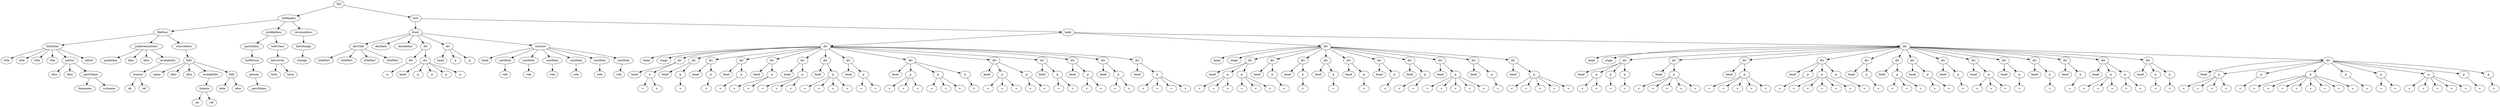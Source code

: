 digraph Tree {
	"t0" [label = "TEI"];
	"t1" [label = "teiHeader"];
	"t2" [label = "fileDesc"];
	"t3" [label = "titleStmt"];
	"t4" [label = "title"];
	"t5" [label = "title"];
	"t6" [label = "title"];
	"t7" [label = "title"];
	"t8" [label = "author"];
	"t9" [label = "idno"];
	"t10" [label = "idno"];
	"t11" [label = "persName"];
	"t12" [label = "forename"];
	"t13" [label = "surname"];
	"t14" [label = "editor"];
	"t15" [label = "publicationStmt"];
	"t16" [label = "publisher"];
	"t17" [label = "idno"];
	"t18" [label = "idno"];
	"t19" [label = "availability"];
	"t20" [label = "licence"];
	"t21" [label = "ab"];
	"t22" [label = "ref"];
	"t23" [label = "sourceDesc"];
	"t24" [label = "bibl"];
	"t25" [label = "name"];
	"t26" [label = "idno"];
	"t27" [label = "idno"];
	"t28" [label = "availability"];
	"t29" [label = "licence"];
	"t30" [label = "ab"];
	"t31" [label = "ref"];
	"t32" [label = "bibl"];
	"t33" [label = "date"];
	"t34" [label = "idno"];
	"t35" [label = "profileDesc"];
	"t36" [label = "particDesc"];
	"t37" [label = "listPerson"];
	"t38" [label = "person"];
	"t39" [label = "persName"];
	"t40" [label = "textClass"];
	"t41" [label = "keywords"];
	"t42" [label = "term"];
	"t43" [label = "term"];
	"t44" [label = "revisionDesc"];
	"t45" [label = "listChange"];
	"t46" [label = "change"];
	"t47" [label = "text"];
	"t48" [label = "front"];
	"t49" [label = "docTitle"];
	"t50" [label = "titlePart"];
	"t51" [label = "titlePart"];
	"t52" [label = "titlePart"];
	"t53" [label = "titlePart"];
	"t54" [label = "docDate"];
	"t55" [label = "docAuthor"];
	"t56" [label = "div"];
	"t57" [label = "div"];
	"t58" [label = "p"];
	"t59" [label = "div"];
	"t60" [label = "head"];
	"t61" [label = "p"];
	"t62" [label = "p"];
	"t63" [label = "p"];
	"t64" [label = "p"];
	"t65" [label = "div"];
	"t66" [label = "head"];
	"t67" [label = "p"];
	"t68" [label = "p"];
	"t69" [label = "castList"];
	"t70" [label = "head"];
	"t71" [label = "castItem"];
	"t72" [label = "role"];
	"t73" [label = "castItem"];
	"t74" [label = "role"];
	"t75" [label = "castItem"];
	"t76" [label = "role"];
	"t77" [label = "castItem"];
	"t78" [label = "role"];
	"t79" [label = "castItem"];
	"t80" [label = "role"];
	"t81" [label = "castItem"];
	"t82" [label = "role"];
	"t83" [label = "body"];
	"t84" [label = "div"];
	"t85" [label = "head"];
	"t86" [label = "stage"];
	"t87" [label = "div"];
	"t88" [label = "head"];
	"t89" [label = "p"];
	"t90" [label = "s"];
	"t91" [label = "s"];
	"t92" [label = "div"];
	"t93" [label = "head"];
	"t94" [label = "p"];
	"t95" [label = "s"];
	"t96" [label = "div"];
	"t97" [label = "head"];
	"t98" [label = "p"];
	"t99" [label = "s"];
	"t100" [label = "div"];
	"t101" [label = "head"];
	"t102" [label = "p"];
	"t103" [label = "s"];
	"t104" [label = "div"];
	"t105" [label = "head"];
	"t106" [label = "p"];
	"t107" [label = "s"];
	"t108" [label = "s"];
	"t109" [label = "div"];
	"t110" [label = "head"];
	"t111" [label = "p"];
	"t112" [label = "s"];
	"t113" [label = "s"];
	"t114" [label = "s"];
	"t115" [label = "div"];
	"t116" [label = "head"];
	"t117" [label = "p"];
	"t118" [label = "s"];
	"t119" [label = "s"];
	"t120" [label = "s"];
	"t121" [label = "s"];
	"t122" [label = "div"];
	"t123" [label = "head"];
	"t124" [label = "p"];
	"t125" [label = "s"];
	"t126" [label = "s"];
	"t127" [label = "div"];
	"t128" [label = "head"];
	"t129" [label = "p"];
	"t130" [label = "s"];
	"t131" [label = "s"];
	"t132" [label = "s"];
	"t133" [label = "p"];
	"t134" [label = "s"];
	"t135" [label = "s"];
	"t136" [label = "s"];
	"t137" [label = "p"];
	"t138" [label = "s"];
	"t139" [label = "div"];
	"t140" [label = "head"];
	"t141" [label = "p"];
	"t142" [label = "s"];
	"t143" [label = "s"];
	"t144" [label = "s"];
	"t145" [label = "p"];
	"t146" [label = "s"];
	"t147" [label = "s"];
	"t148" [label = "div"];
	"t149" [label = "head"];
	"t150" [label = "p"];
	"t151" [label = "s"];
	"t152" [label = "s"];
	"t153" [label = "div"];
	"t154" [label = "head"];
	"t155" [label = "p"];
	"t156" [label = "s"];
	"t157" [label = "s"];
	"t158" [label = "div"];
	"t159" [label = "head"];
	"t160" [label = "p"];
	"t161" [label = "s"];
	"t162" [label = "s"];
	"t163" [label = "div"];
	"t164" [label = "head"];
	"t165" [label = "p"];
	"t166" [label = "s"];
	"t167" [label = "s"];
	"t168" [label = "s"];
	"t169" [label = "s"];
	"t170" [label = "div"];
	"t171" [label = "head"];
	"t172" [label = "stage"];
	"t173" [label = "div"];
	"t174" [label = "head"];
	"t175" [label = "p"];
	"t176" [label = "s"];
	"t177" [label = "s"];
	"t178" [label = "s"];
	"t179" [label = "p"];
	"t180" [label = "s"];
	"t181" [label = "s"];
	"t182" [label = "s"];
	"t183" [label = "div"];
	"t184" [label = "head"];
	"t185" [label = "p"];
	"t186" [label = "s"];
	"t187" [label = "div"];
	"t188" [label = "head"];
	"t189" [label = "p"];
	"t190" [label = "s"];
	"t191" [label = "div"];
	"t192" [label = "head"];
	"t193" [label = "p"];
	"t194" [label = "s"];
	"t195" [label = "div"];
	"t196" [label = "head"];
	"t197" [label = "p"];
	"t198" [label = "s"];
	"t199" [label = "div"];
	"t200" [label = "head"];
	"t201" [label = "p"];
	"t202" [label = "s"];
	"t203" [label = "div"];
	"t204" [label = "head"];
	"t205" [label = "p"];
	"t206" [label = "s"];
	"t207" [label = "s"];
	"t208" [label = "div"];
	"t209" [label = "head"];
	"t210" [label = "p"];
	"t211" [label = "s"];
	"t212" [label = "s"];
	"t213" [label = "s"];
	"t214" [label = "s"];
	"t215" [label = "s"];
	"t216" [label = "div"];
	"t217" [label = "head"];
	"t218" [label = "p"];
	"t219" [label = "s"];
	"t220" [label = "div"];
	"t221" [label = "head"];
	"t222" [label = "p"];
	"t223" [label = "s"];
	"t224" [label = "s"];
	"t225" [label = "s"];
	"t226" [label = "s"];
	"t227" [label = "s"];
	"t228" [label = "div"];
	"t229" [label = "head"];
	"t230" [label = "stage"];
	"t231" [label = "div"];
	"t232" [label = "head"];
	"t233" [label = "p"];
	"t234" [label = "s"];
	"t235" [label = "s"];
	"t236" [label = "p"];
	"t237" [label = "s"];
	"t238" [label = "p"];
	"t239" [label = "s"];
	"t240" [label = "div"];
	"t241" [label = "head"];
	"t242" [label = "p"];
	"t243" [label = "s"];
	"t244" [label = "s"];
	"t245" [label = "s"];
	"t246" [label = "s"];
	"t247" [label = "s"];
	"t248" [label = "div"];
	"t249" [label = "head"];
	"t250" [label = "p"];
	"t251" [label = "s"];
	"t252" [label = "s"];
	"t253" [label = "s"];
	"t254" [label = "s"];
	"t255" [label = "s"];
	"t256" [label = "div"];
	"t257" [label = "head"];
	"t258" [label = "p"];
	"t259" [label = "s"];
	"t260" [label = "p"];
	"t261" [label = "s"];
	"t262" [label = "s"];
	"t263" [label = "s"];
	"t264" [label = "s"];
	"t265" [label = "s"];
	"t266" [label = "p"];
	"t267" [label = "s"];
	"t268" [label = "div"];
	"t269" [label = "head"];
	"t270" [label = "p"];
	"t271" [label = "s"];
	"t272" [label = "div"];
	"t273" [label = "head"];
	"t274" [label = "p"];
	"t275" [label = "s"];
	"t276" [label = "s"];
	"t277" [label = "s"];
	"t278" [label = "div"];
	"t279" [label = "head"];
	"t280" [label = "p"];
	"t281" [label = "s"];
	"t282" [label = "s"];
	"t283" [label = "div"];
	"t284" [label = "head"];
	"t285" [label = "p"];
	"t286" [label = "s"];
	"t287" [label = "div"];
	"t288" [label = "head"];
	"t289" [label = "p"];
	"t290" [label = "s"];
	"t291" [label = "s"];
	"t292" [label = "s"];
	"t293" [label = "div"];
	"t294" [label = "head"];
	"t295" [label = "p"];
	"t296" [label = "s"];
	"t297" [label = "div"];
	"t298" [label = "head"];
	"t299" [label = "p"];
	"t300" [label = "s"];
	"t301" [label = "div"];
	"t302" [label = "head"];
	"t303" [label = "p"];
	"t304" [label = "s"];
	"t305" [label = "div"];
	"t306" [label = "head"];
	"t307" [label = "p"];
	"t308" [label = "s"];
	"t309" [label = "s"];
	"t310" [label = "s"];
	"t311" [label = "p"];
	"t312" [label = "s"];
	"t313" [label = "s"];
	"t314" [label = "div"];
	"t315" [label = "head"];
	"t316" [label = "p"];
	"t317" [label = "s"];
	"t318" [label = "p"];
	"t319" [label = "s"];
	"t320" [label = "div"];
	"t321" [label = "head"];
	"t322" [label = "p"];
	"t323" [label = "s"];
	"t324" [label = "s"];
	"t325" [label = "s"];
	"t326" [label = "s"];
	"t327" [label = "p"];
	"t328" [label = "s"];
	"t329" [label = "p"];
	"t330" [label = "s"];
	"t331" [label = "s"];
	"t332" [label = "s"];
	"t333" [label = "s"];
	"t334" [label = "s"];
	"t335" [label = "s"];
	"t336" [label = "s"];
	"t337" [label = "s"];
	"t338" [label = "p"];
	"t339" [label = "s"];
	"t340" [label = "p"];
	"t341" [label = "s"];
	"t342" [label = "s"];
	"t343" [label = "p"];
	"t344" [label = "s"];
	"t345" [label = "s"];
	"t346" [label = "s"];
	"t347" [label = "s"];
	"t348" [label = "s"];
	"t349" [label = "p"];
	"t350" [label = "s"];
	"t351" [label = "p"];
	"t352" [label = "s"];
	"t0" -> "t1";
	"t1" -> "t2";
	"t2" -> "t3";
	"t3" -> "t4";
	"t3" -> "t5";
	"t3" -> "t6";
	"t3" -> "t7";
	"t3" -> "t8";
	"t8" -> "t9";
	"t8" -> "t10";
	"t8" -> "t11";
	"t11" -> "t12";
	"t11" -> "t13";
	"t3" -> "t14";
	"t2" -> "t15";
	"t15" -> "t16";
	"t15" -> "t17";
	"t15" -> "t18";
	"t15" -> "t19";
	"t19" -> "t20";
	"t20" -> "t21";
	"t20" -> "t22";
	"t2" -> "t23";
	"t23" -> "t24";
	"t24" -> "t25";
	"t24" -> "t26";
	"t24" -> "t27";
	"t24" -> "t28";
	"t28" -> "t29";
	"t29" -> "t30";
	"t29" -> "t31";
	"t24" -> "t32";
	"t32" -> "t33";
	"t32" -> "t34";
	"t1" -> "t35";
	"t35" -> "t36";
	"t36" -> "t37";
	"t37" -> "t38";
	"t38" -> "t39";
	"t35" -> "t40";
	"t40" -> "t41";
	"t41" -> "t42";
	"t41" -> "t43";
	"t1" -> "t44";
	"t44" -> "t45";
	"t45" -> "t46";
	"t0" -> "t47";
	"t47" -> "t48";
	"t48" -> "t49";
	"t49" -> "t50";
	"t49" -> "t51";
	"t49" -> "t52";
	"t49" -> "t53";
	"t48" -> "t54";
	"t48" -> "t55";
	"t48" -> "t56";
	"t56" -> "t57";
	"t57" -> "t58";
	"t56" -> "t59";
	"t59" -> "t60";
	"t59" -> "t61";
	"t59" -> "t62";
	"t59" -> "t63";
	"t59" -> "t64";
	"t48" -> "t65";
	"t65" -> "t66";
	"t65" -> "t67";
	"t65" -> "t68";
	"t48" -> "t69";
	"t69" -> "t70";
	"t69" -> "t71";
	"t71" -> "t72";
	"t69" -> "t73";
	"t73" -> "t74";
	"t69" -> "t75";
	"t75" -> "t76";
	"t69" -> "t77";
	"t77" -> "t78";
	"t69" -> "t79";
	"t79" -> "t80";
	"t69" -> "t81";
	"t81" -> "t82";
	"t47" -> "t83";
	"t83" -> "t84";
	"t84" -> "t85";
	"t84" -> "t86";
	"t84" -> "t87";
	"t87" -> "t88";
	"t87" -> "t89";
	"t89" -> "t90";
	"t89" -> "t91";
	"t84" -> "t92";
	"t92" -> "t93";
	"t92" -> "t94";
	"t94" -> "t95";
	"t84" -> "t96";
	"t96" -> "t97";
	"t96" -> "t98";
	"t98" -> "t99";
	"t84" -> "t100";
	"t100" -> "t101";
	"t100" -> "t102";
	"t102" -> "t103";
	"t84" -> "t104";
	"t104" -> "t105";
	"t104" -> "t106";
	"t106" -> "t107";
	"t106" -> "t108";
	"t84" -> "t109";
	"t109" -> "t110";
	"t109" -> "t111";
	"t111" -> "t112";
	"t111" -> "t113";
	"t111" -> "t114";
	"t84" -> "t115";
	"t115" -> "t116";
	"t115" -> "t117";
	"t117" -> "t118";
	"t117" -> "t119";
	"t117" -> "t120";
	"t117" -> "t121";
	"t84" -> "t122";
	"t122" -> "t123";
	"t122" -> "t124";
	"t124" -> "t125";
	"t124" -> "t126";
	"t84" -> "t127";
	"t127" -> "t128";
	"t127" -> "t129";
	"t129" -> "t130";
	"t129" -> "t131";
	"t129" -> "t132";
	"t127" -> "t133";
	"t133" -> "t134";
	"t133" -> "t135";
	"t133" -> "t136";
	"t127" -> "t137";
	"t137" -> "t138";
	"t84" -> "t139";
	"t139" -> "t140";
	"t139" -> "t141";
	"t141" -> "t142";
	"t141" -> "t143";
	"t141" -> "t144";
	"t139" -> "t145";
	"t145" -> "t146";
	"t145" -> "t147";
	"t84" -> "t148";
	"t148" -> "t149";
	"t148" -> "t150";
	"t150" -> "t151";
	"t150" -> "t152";
	"t84" -> "t153";
	"t153" -> "t154";
	"t153" -> "t155";
	"t155" -> "t156";
	"t155" -> "t157";
	"t84" -> "t158";
	"t158" -> "t159";
	"t158" -> "t160";
	"t160" -> "t161";
	"t160" -> "t162";
	"t84" -> "t163";
	"t163" -> "t164";
	"t163" -> "t165";
	"t165" -> "t166";
	"t165" -> "t167";
	"t165" -> "t168";
	"t165" -> "t169";
	"t83" -> "t170";
	"t170" -> "t171";
	"t170" -> "t172";
	"t170" -> "t173";
	"t173" -> "t174";
	"t173" -> "t175";
	"t175" -> "t176";
	"t175" -> "t177";
	"t175" -> "t178";
	"t173" -> "t179";
	"t179" -> "t180";
	"t179" -> "t181";
	"t179" -> "t182";
	"t170" -> "t183";
	"t183" -> "t184";
	"t183" -> "t185";
	"t185" -> "t186";
	"t170" -> "t187";
	"t187" -> "t188";
	"t187" -> "t189";
	"t189" -> "t190";
	"t170" -> "t191";
	"t191" -> "t192";
	"t191" -> "t193";
	"t193" -> "t194";
	"t170" -> "t195";
	"t195" -> "t196";
	"t195" -> "t197";
	"t197" -> "t198";
	"t170" -> "t199";
	"t199" -> "t200";
	"t199" -> "t201";
	"t201" -> "t202";
	"t170" -> "t203";
	"t203" -> "t204";
	"t203" -> "t205";
	"t205" -> "t206";
	"t205" -> "t207";
	"t170" -> "t208";
	"t208" -> "t209";
	"t208" -> "t210";
	"t210" -> "t211";
	"t210" -> "t212";
	"t210" -> "t213";
	"t210" -> "t214";
	"t210" -> "t215";
	"t170" -> "t216";
	"t216" -> "t217";
	"t216" -> "t218";
	"t218" -> "t219";
	"t170" -> "t220";
	"t220" -> "t221";
	"t220" -> "t222";
	"t222" -> "t223";
	"t222" -> "t224";
	"t222" -> "t225";
	"t222" -> "t226";
	"t222" -> "t227";
	"t83" -> "t228";
	"t228" -> "t229";
	"t228" -> "t230";
	"t228" -> "t231";
	"t231" -> "t232";
	"t231" -> "t233";
	"t233" -> "t234";
	"t233" -> "t235";
	"t231" -> "t236";
	"t236" -> "t237";
	"t231" -> "t238";
	"t238" -> "t239";
	"t228" -> "t240";
	"t240" -> "t241";
	"t240" -> "t242";
	"t242" -> "t243";
	"t242" -> "t244";
	"t242" -> "t245";
	"t242" -> "t246";
	"t242" -> "t247";
	"t228" -> "t248";
	"t248" -> "t249";
	"t248" -> "t250";
	"t250" -> "t251";
	"t250" -> "t252";
	"t250" -> "t253";
	"t250" -> "t254";
	"t250" -> "t255";
	"t228" -> "t256";
	"t256" -> "t257";
	"t256" -> "t258";
	"t258" -> "t259";
	"t256" -> "t260";
	"t260" -> "t261";
	"t260" -> "t262";
	"t260" -> "t263";
	"t260" -> "t264";
	"t260" -> "t265";
	"t256" -> "t266";
	"t266" -> "t267";
	"t228" -> "t268";
	"t268" -> "t269";
	"t268" -> "t270";
	"t270" -> "t271";
	"t228" -> "t272";
	"t272" -> "t273";
	"t272" -> "t274";
	"t274" -> "t275";
	"t274" -> "t276";
	"t274" -> "t277";
	"t228" -> "t278";
	"t278" -> "t279";
	"t278" -> "t280";
	"t280" -> "t281";
	"t280" -> "t282";
	"t228" -> "t283";
	"t283" -> "t284";
	"t283" -> "t285";
	"t285" -> "t286";
	"t228" -> "t287";
	"t287" -> "t288";
	"t287" -> "t289";
	"t289" -> "t290";
	"t289" -> "t291";
	"t289" -> "t292";
	"t228" -> "t293";
	"t293" -> "t294";
	"t293" -> "t295";
	"t295" -> "t296";
	"t228" -> "t297";
	"t297" -> "t298";
	"t297" -> "t299";
	"t299" -> "t300";
	"t228" -> "t301";
	"t301" -> "t302";
	"t301" -> "t303";
	"t303" -> "t304";
	"t228" -> "t305";
	"t305" -> "t306";
	"t305" -> "t307";
	"t307" -> "t308";
	"t307" -> "t309";
	"t307" -> "t310";
	"t305" -> "t311";
	"t311" -> "t312";
	"t311" -> "t313";
	"t228" -> "t314";
	"t314" -> "t315";
	"t314" -> "t316";
	"t316" -> "t317";
	"t314" -> "t318";
	"t318" -> "t319";
	"t228" -> "t320";
	"t320" -> "t321";
	"t320" -> "t322";
	"t322" -> "t323";
	"t322" -> "t324";
	"t322" -> "t325";
	"t322" -> "t326";
	"t320" -> "t327";
	"t327" -> "t328";
	"t320" -> "t329";
	"t329" -> "t330";
	"t329" -> "t331";
	"t329" -> "t332";
	"t329" -> "t333";
	"t329" -> "t334";
	"t329" -> "t335";
	"t329" -> "t336";
	"t329" -> "t337";
	"t320" -> "t338";
	"t338" -> "t339";
	"t320" -> "t340";
	"t340" -> "t341";
	"t340" -> "t342";
	"t320" -> "t343";
	"t343" -> "t344";
	"t343" -> "t345";
	"t343" -> "t346";
	"t343" -> "t347";
	"t343" -> "t348";
	"t320" -> "t349";
	"t349" -> "t350";
	"t320" -> "t351";
	"t351" -> "t352";
}
